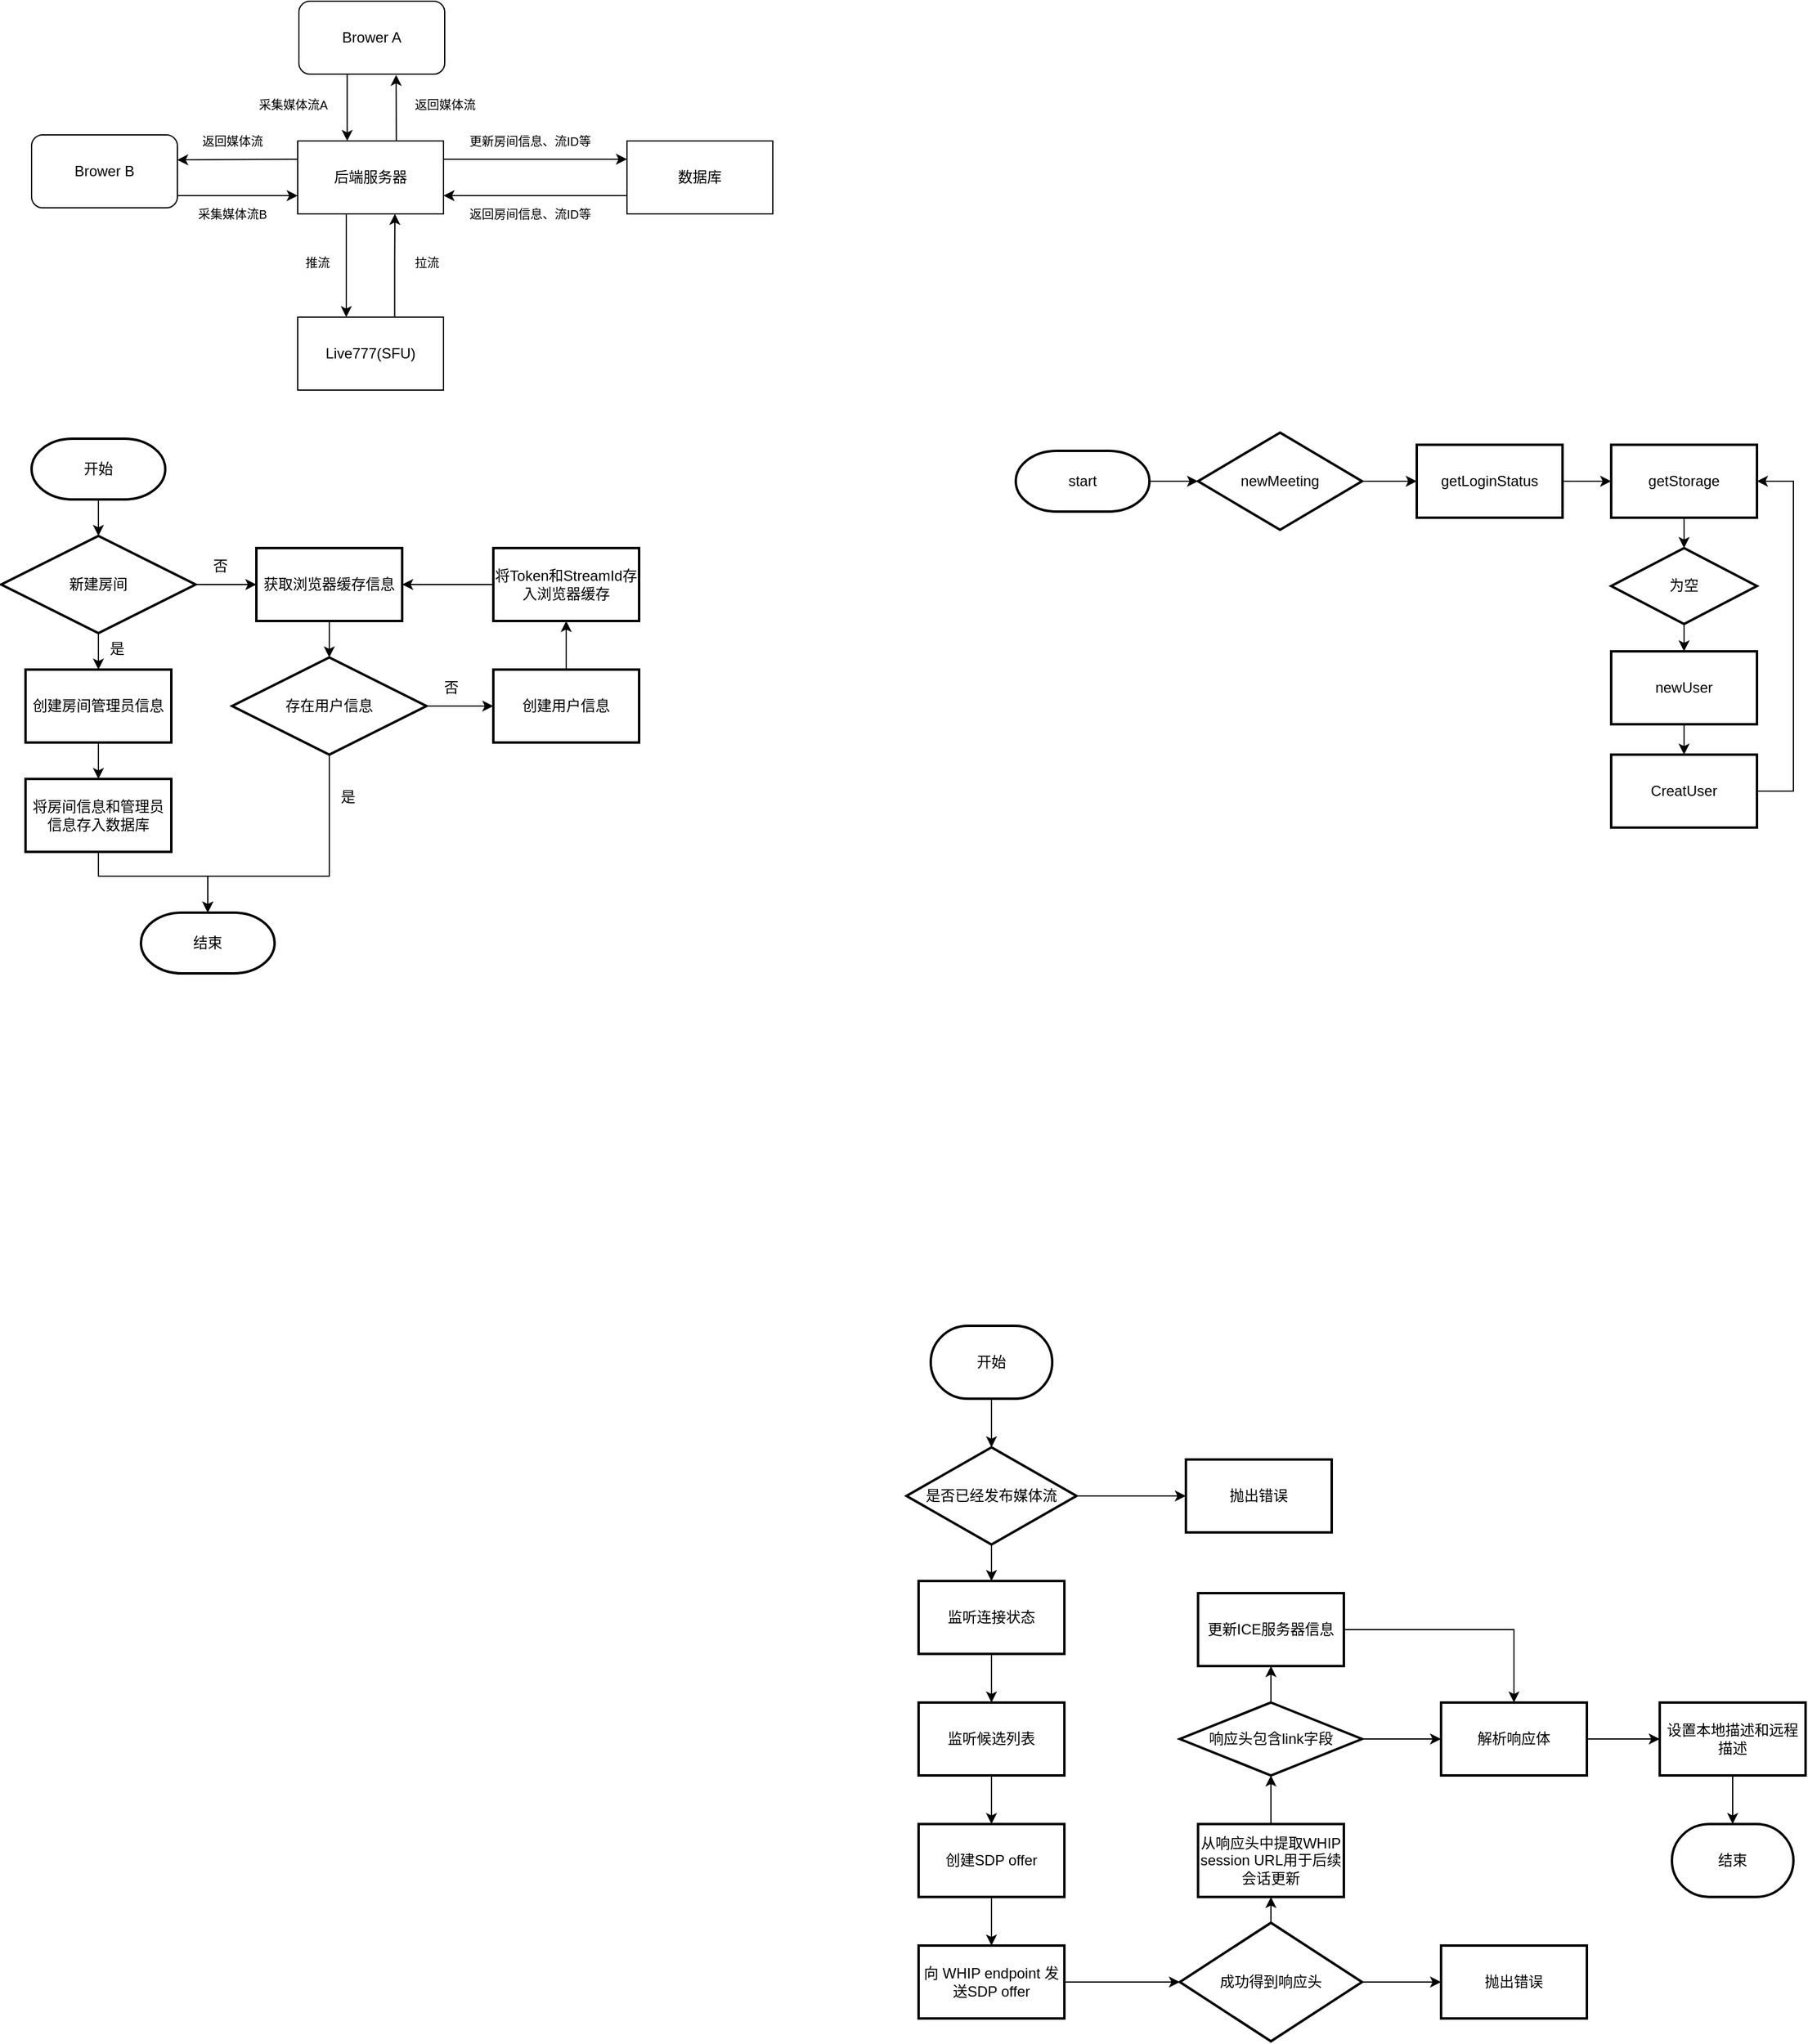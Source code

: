 <mxfile version="26.2.14">
  <diagram name="第 1 页" id="IJGbnoU1Glra_pV7yRjn">
    <mxGraphModel dx="591" dy="628" grid="1" gridSize="10" guides="1" tooltips="1" connect="1" arrows="1" fold="1" page="1" pageScale="1" pageWidth="827" pageHeight="1169" math="0" shadow="0">
      <root>
        <mxCell id="0" />
        <mxCell id="1" parent="0" />
        <mxCell id="221bUUAiKaxn2Sf912eD-33" style="rounded=0;orthogonalLoop=1;jettySize=auto;html=1;exitX=1;exitY=0.833;exitDx=0;exitDy=0;exitPerimeter=0;" parent="1" source="221bUUAiKaxn2Sf912eD-37" edge="1">
          <mxGeometry relative="1" as="geometry">
            <mxPoint x="242.793" y="271.776" as="sourcePoint" />
            <mxPoint x="349" y="270" as="targetPoint" />
          </mxGeometry>
        </mxCell>
        <mxCell id="221bUUAiKaxn2Sf912eD-21" value="" style="edgeStyle=orthogonalEdgeStyle;rounded=0;orthogonalLoop=1;jettySize=auto;html=1;" parent="1" source="221bUUAiKaxn2Sf912eD-7" target="221bUUAiKaxn2Sf912eD-15" edge="1">
          <mxGeometry relative="1" as="geometry">
            <Array as="points">
              <mxPoint x="509" y="240" />
              <mxPoint x="509" y="240" />
            </Array>
          </mxGeometry>
        </mxCell>
        <mxCell id="221bUUAiKaxn2Sf912eD-7" value="后端服务器" style="rounded=0;whiteSpace=wrap;html=1;" parent="1" vertex="1">
          <mxGeometry x="349" y="225" width="120" height="60" as="geometry" />
        </mxCell>
        <mxCell id="221bUUAiKaxn2Sf912eD-15" value="数据库" style="rounded=0;whiteSpace=wrap;html=1;" parent="1" vertex="1">
          <mxGeometry x="620" y="225" width="120" height="60" as="geometry" />
        </mxCell>
        <mxCell id="221bUUAiKaxn2Sf912eD-16" value="Live777(SFU)" style="rounded=0;whiteSpace=wrap;html=1;" parent="1" vertex="1">
          <mxGeometry x="349" y="370" width="120" height="60" as="geometry" />
        </mxCell>
        <mxCell id="221bUUAiKaxn2Sf912eD-22" value="" style="edgeStyle=orthogonalEdgeStyle;rounded=0;orthogonalLoop=1;jettySize=auto;html=1;exitX=0;exitY=0.75;exitDx=0;exitDy=0;" parent="1" source="221bUUAiKaxn2Sf912eD-15" edge="1">
          <mxGeometry relative="1" as="geometry">
            <mxPoint x="559" y="270" as="sourcePoint" />
            <mxPoint x="469" y="270" as="targetPoint" />
            <Array as="points" />
          </mxGeometry>
        </mxCell>
        <mxCell id="221bUUAiKaxn2Sf912eD-23" value="" style="edgeStyle=orthogonalEdgeStyle;rounded=0;orthogonalLoop=1;jettySize=auto;html=1;" parent="1" edge="1">
          <mxGeometry relative="1" as="geometry">
            <mxPoint x="389" y="285" as="sourcePoint" />
            <mxPoint x="389" y="370" as="targetPoint" />
            <Array as="points" />
          </mxGeometry>
        </mxCell>
        <mxCell id="221bUUAiKaxn2Sf912eD-24" value="" style="edgeStyle=orthogonalEdgeStyle;rounded=0;orthogonalLoop=1;jettySize=auto;html=1;entryX=0.25;entryY=0;entryDx=0;entryDy=0;exitX=0.665;exitY=0.003;exitDx=0;exitDy=0;exitPerimeter=0;" parent="1" source="221bUUAiKaxn2Sf912eD-16" edge="1">
          <mxGeometry relative="1" as="geometry">
            <mxPoint x="429" y="360" as="sourcePoint" />
            <mxPoint x="429" y="285" as="targetPoint" />
            <Array as="points" />
          </mxGeometry>
        </mxCell>
        <mxCell id="221bUUAiKaxn2Sf912eD-25" value="&lt;font style=&quot;font-size: 10px;&quot;&gt;更新房间信息、流ID等&lt;/font&gt;" style="text;html=1;align=center;verticalAlign=middle;resizable=0;points=[];autosize=1;strokeColor=none;fillColor=none;" parent="1" vertex="1">
          <mxGeometry x="480" y="210" width="120" height="30" as="geometry" />
        </mxCell>
        <mxCell id="221bUUAiKaxn2Sf912eD-26" value="&lt;font style=&quot;font-size: 10px;&quot;&gt;返回房间信息、流ID等&lt;/font&gt;" style="text;html=1;align=center;verticalAlign=middle;resizable=0;points=[];autosize=1;strokeColor=none;fillColor=none;" parent="1" vertex="1">
          <mxGeometry x="480" y="270" width="120" height="30" as="geometry" />
        </mxCell>
        <mxCell id="221bUUAiKaxn2Sf912eD-27" value="&lt;font style=&quot;font-size: 10px;&quot;&gt;推流&lt;/font&gt;" style="text;html=1;align=center;verticalAlign=middle;resizable=0;points=[];autosize=1;strokeColor=none;fillColor=none;" parent="1" vertex="1">
          <mxGeometry x="345" y="310" width="40" height="30" as="geometry" />
        </mxCell>
        <mxCell id="221bUUAiKaxn2Sf912eD-34" style="rounded=0;orthogonalLoop=1;jettySize=auto;html=1;exitX=0;exitY=0.25;exitDx=0;exitDy=0;entryX=0.999;entryY=0.343;entryDx=0;entryDy=0;entryPerimeter=0;" parent="1" source="221bUUAiKaxn2Sf912eD-7" target="221bUUAiKaxn2Sf912eD-37" edge="1">
          <mxGeometry relative="1" as="geometry">
            <mxPoint x="349" y="230" as="sourcePoint" />
            <mxPoint x="242.793" y="233.224" as="targetPoint" />
          </mxGeometry>
        </mxCell>
        <mxCell id="221bUUAiKaxn2Sf912eD-37" value="Brower B" style="rounded=1;whiteSpace=wrap;html=1;" parent="1" vertex="1">
          <mxGeometry x="130" y="220" width="120" height="60" as="geometry" />
        </mxCell>
        <mxCell id="221bUUAiKaxn2Sf912eD-38" value="Brower A" style="rounded=1;whiteSpace=wrap;html=1;" parent="1" vertex="1">
          <mxGeometry x="350" y="110" width="120" height="60" as="geometry" />
        </mxCell>
        <mxCell id="221bUUAiKaxn2Sf912eD-40" value="" style="endArrow=classic;html=1;rounded=0;entryX=0.639;entryY=1.007;entryDx=0;entryDy=0;exitX=0.649;exitY=-0.003;exitDx=0;exitDy=0;entryPerimeter=0;exitPerimeter=0;" parent="1" edge="1">
          <mxGeometry width="50" height="50" relative="1" as="geometry">
            <mxPoint x="430.2" y="225" as="sourcePoint" />
            <mxPoint x="430.0" y="170.6" as="targetPoint" />
          </mxGeometry>
        </mxCell>
        <mxCell id="221bUUAiKaxn2Sf912eD-41" value="" style="endArrow=classic;html=1;rounded=0;entryX=0.639;entryY=1.007;entryDx=0;entryDy=0;exitX=0.649;exitY=-0.003;exitDx=0;exitDy=0;entryPerimeter=0;exitPerimeter=0;" parent="1" edge="1">
          <mxGeometry width="50" height="50" relative="1" as="geometry">
            <mxPoint x="389.74" y="170" as="sourcePoint" />
            <mxPoint x="389.74" y="225" as="targetPoint" />
          </mxGeometry>
        </mxCell>
        <mxCell id="221bUUAiKaxn2Sf912eD-42" value="&lt;font style=&quot;font-size: 10px;&quot;&gt;拉流&lt;/font&gt;" style="text;html=1;align=center;verticalAlign=middle;resizable=0;points=[];autosize=1;strokeColor=none;fillColor=none;" parent="1" vertex="1">
          <mxGeometry x="435" y="310" width="40" height="30" as="geometry" />
        </mxCell>
        <mxCell id="221bUUAiKaxn2Sf912eD-43" value="&lt;font style=&quot;font-size: 10px;&quot;&gt;采集媒体流A&lt;/font&gt;" style="text;html=1;align=center;verticalAlign=middle;resizable=0;points=[];autosize=1;strokeColor=none;fillColor=none;" parent="1" vertex="1">
          <mxGeometry x="305" y="180" width="80" height="30" as="geometry" />
        </mxCell>
        <mxCell id="221bUUAiKaxn2Sf912eD-44" value="&lt;font style=&quot;font-size: 10px;&quot;&gt;采集媒体流B&lt;/font&gt;" style="text;html=1;align=center;verticalAlign=middle;resizable=0;points=[];autosize=1;strokeColor=none;fillColor=none;" parent="1" vertex="1">
          <mxGeometry x="255" y="270" width="80" height="30" as="geometry" />
        </mxCell>
        <mxCell id="221bUUAiKaxn2Sf912eD-45" value="&lt;font style=&quot;font-size: 10px;&quot;&gt;返回媒体流&lt;/font&gt;" style="text;html=1;align=center;verticalAlign=middle;resizable=0;points=[];autosize=1;strokeColor=none;fillColor=none;" parent="1" vertex="1">
          <mxGeometry x="435" y="180" width="70" height="30" as="geometry" />
        </mxCell>
        <mxCell id="221bUUAiKaxn2Sf912eD-46" value="&lt;font style=&quot;font-size: 10px;&quot;&gt;返回媒体流&lt;/font&gt;" style="text;html=1;align=center;verticalAlign=middle;resizable=0;points=[];autosize=1;strokeColor=none;fillColor=none;" parent="1" vertex="1">
          <mxGeometry x="260" y="210" width="70" height="30" as="geometry" />
        </mxCell>
        <mxCell id="VNRKLU0AiTXSvMPUa9KE-11" value="" style="edgeStyle=orthogonalEdgeStyle;rounded=0;orthogonalLoop=1;jettySize=auto;html=1;" edge="1" parent="1" source="VNRKLU0AiTXSvMPUa9KE-2" target="VNRKLU0AiTXSvMPUa9KE-3">
          <mxGeometry relative="1" as="geometry" />
        </mxCell>
        <mxCell id="VNRKLU0AiTXSvMPUa9KE-2" value="开始" style="strokeWidth=2;html=1;shape=mxgraph.flowchart.terminator;whiteSpace=wrap;" vertex="1" parent="1">
          <mxGeometry x="130" y="470" width="110" height="50" as="geometry" />
        </mxCell>
        <mxCell id="VNRKLU0AiTXSvMPUa9KE-13" value="" style="edgeStyle=orthogonalEdgeStyle;rounded=0;orthogonalLoop=1;jettySize=auto;html=1;" edge="1" parent="1" source="VNRKLU0AiTXSvMPUa9KE-3" target="VNRKLU0AiTXSvMPUa9KE-12">
          <mxGeometry relative="1" as="geometry" />
        </mxCell>
        <mxCell id="VNRKLU0AiTXSvMPUa9KE-16" value="" style="edgeStyle=orthogonalEdgeStyle;rounded=0;orthogonalLoop=1;jettySize=auto;html=1;" edge="1" parent="1" source="VNRKLU0AiTXSvMPUa9KE-3" target="VNRKLU0AiTXSvMPUa9KE-15">
          <mxGeometry relative="1" as="geometry" />
        </mxCell>
        <mxCell id="VNRKLU0AiTXSvMPUa9KE-3" value="新建房间" style="strokeWidth=2;html=1;shape=mxgraph.flowchart.decision;whiteSpace=wrap;" vertex="1" parent="1">
          <mxGeometry x="105" y="550" width="160" height="80" as="geometry" />
        </mxCell>
        <mxCell id="VNRKLU0AiTXSvMPUa9KE-35" value="" style="edgeStyle=orthogonalEdgeStyle;rounded=0;orthogonalLoop=1;jettySize=auto;html=1;" edge="1" parent="1" source="VNRKLU0AiTXSvMPUa9KE-12" target="VNRKLU0AiTXSvMPUa9KE-34">
          <mxGeometry relative="1" as="geometry" />
        </mxCell>
        <mxCell id="VNRKLU0AiTXSvMPUa9KE-12" value="创建房间管理员信息" style="whiteSpace=wrap;html=1;strokeWidth=2;" vertex="1" parent="1">
          <mxGeometry x="125" y="660" width="120" height="60" as="geometry" />
        </mxCell>
        <mxCell id="VNRKLU0AiTXSvMPUa9KE-14" value="是" style="text;html=1;align=center;verticalAlign=middle;resizable=0;points=[];autosize=1;strokeColor=none;fillColor=none;" vertex="1" parent="1">
          <mxGeometry x="180" y="628" width="40" height="30" as="geometry" />
        </mxCell>
        <mxCell id="VNRKLU0AiTXSvMPUa9KE-19" value="" style="edgeStyle=orthogonalEdgeStyle;rounded=0;orthogonalLoop=1;jettySize=auto;html=1;" edge="1" parent="1" source="VNRKLU0AiTXSvMPUa9KE-15" target="VNRKLU0AiTXSvMPUa9KE-18">
          <mxGeometry relative="1" as="geometry" />
        </mxCell>
        <mxCell id="VNRKLU0AiTXSvMPUa9KE-15" value="获取浏览器缓存信息" style="whiteSpace=wrap;html=1;strokeWidth=2;" vertex="1" parent="1">
          <mxGeometry x="315" y="560" width="120" height="60" as="geometry" />
        </mxCell>
        <mxCell id="VNRKLU0AiTXSvMPUa9KE-17" value="否" style="text;html=1;align=center;verticalAlign=middle;resizable=0;points=[];autosize=1;strokeColor=none;fillColor=none;" vertex="1" parent="1">
          <mxGeometry x="265" y="560" width="40" height="30" as="geometry" />
        </mxCell>
        <mxCell id="VNRKLU0AiTXSvMPUa9KE-24" value="" style="edgeStyle=orthogonalEdgeStyle;rounded=0;orthogonalLoop=1;jettySize=auto;html=1;" edge="1" parent="1" source="VNRKLU0AiTXSvMPUa9KE-18" target="VNRKLU0AiTXSvMPUa9KE-23">
          <mxGeometry relative="1" as="geometry" />
        </mxCell>
        <mxCell id="VNRKLU0AiTXSvMPUa9KE-38" style="edgeStyle=orthogonalEdgeStyle;rounded=0;orthogonalLoop=1;jettySize=auto;html=1;" edge="1" parent="1" source="VNRKLU0AiTXSvMPUa9KE-18" target="VNRKLU0AiTXSvMPUa9KE-36">
          <mxGeometry relative="1" as="geometry">
            <Array as="points">
              <mxPoint x="375" y="830" />
              <mxPoint x="275" y="830" />
            </Array>
          </mxGeometry>
        </mxCell>
        <mxCell id="VNRKLU0AiTXSvMPUa9KE-18" value="存在用户信息" style="strokeWidth=2;html=1;shape=mxgraph.flowchart.decision;whiteSpace=wrap;" vertex="1" parent="1">
          <mxGeometry x="295" y="650" width="160" height="80" as="geometry" />
        </mxCell>
        <mxCell id="VNRKLU0AiTXSvMPUa9KE-22" value="是" style="text;html=1;align=center;verticalAlign=middle;resizable=0;points=[];autosize=1;strokeColor=none;fillColor=none;" vertex="1" parent="1">
          <mxGeometry x="370" y="750" width="40" height="30" as="geometry" />
        </mxCell>
        <mxCell id="VNRKLU0AiTXSvMPUa9KE-27" value="" style="edgeStyle=orthogonalEdgeStyle;rounded=0;orthogonalLoop=1;jettySize=auto;html=1;" edge="1" parent="1" source="VNRKLU0AiTXSvMPUa9KE-23" target="VNRKLU0AiTXSvMPUa9KE-26">
          <mxGeometry relative="1" as="geometry" />
        </mxCell>
        <mxCell id="VNRKLU0AiTXSvMPUa9KE-23" value="创建用户信息" style="whiteSpace=wrap;html=1;strokeWidth=2;" vertex="1" parent="1">
          <mxGeometry x="510" y="660" width="120" height="60" as="geometry" />
        </mxCell>
        <mxCell id="VNRKLU0AiTXSvMPUa9KE-25" value="否" style="text;html=1;align=center;verticalAlign=middle;resizable=0;points=[];autosize=1;strokeColor=none;fillColor=none;" vertex="1" parent="1">
          <mxGeometry x="455" y="660" width="40" height="30" as="geometry" />
        </mxCell>
        <mxCell id="VNRKLU0AiTXSvMPUa9KE-33" style="edgeStyle=orthogonalEdgeStyle;rounded=0;orthogonalLoop=1;jettySize=auto;html=1;entryX=1;entryY=0.5;entryDx=0;entryDy=0;" edge="1" parent="1" source="VNRKLU0AiTXSvMPUa9KE-26" target="VNRKLU0AiTXSvMPUa9KE-15">
          <mxGeometry relative="1" as="geometry" />
        </mxCell>
        <mxCell id="VNRKLU0AiTXSvMPUa9KE-26" value="将Token和StreamId存入浏览器缓存" style="whiteSpace=wrap;html=1;strokeWidth=2;" vertex="1" parent="1">
          <mxGeometry x="510" y="560" width="120" height="60" as="geometry" />
        </mxCell>
        <mxCell id="VNRKLU0AiTXSvMPUa9KE-34" value="将房间信息和管理员信息存入数据库" style="whiteSpace=wrap;html=1;strokeWidth=2;" vertex="1" parent="1">
          <mxGeometry x="125" y="750" width="120" height="60" as="geometry" />
        </mxCell>
        <mxCell id="VNRKLU0AiTXSvMPUa9KE-36" value="结束" style="strokeWidth=2;html=1;shape=mxgraph.flowchart.terminator;whiteSpace=wrap;" vertex="1" parent="1">
          <mxGeometry x="220" y="860" width="110" height="50" as="geometry" />
        </mxCell>
        <mxCell id="VNRKLU0AiTXSvMPUa9KE-37" style="edgeStyle=orthogonalEdgeStyle;rounded=0;orthogonalLoop=1;jettySize=auto;html=1;entryX=0.5;entryY=0;entryDx=0;entryDy=0;entryPerimeter=0;" edge="1" parent="1" source="VNRKLU0AiTXSvMPUa9KE-34" target="VNRKLU0AiTXSvMPUa9KE-36">
          <mxGeometry relative="1" as="geometry">
            <Array as="points">
              <mxPoint x="185" y="830" />
              <mxPoint x="275" y="830" />
            </Array>
          </mxGeometry>
        </mxCell>
        <mxCell id="VNRKLU0AiTXSvMPUa9KE-42" value="" style="edgeStyle=orthogonalEdgeStyle;rounded=0;orthogonalLoop=1;jettySize=auto;html=1;" edge="1" parent="1" source="VNRKLU0AiTXSvMPUa9KE-39" target="VNRKLU0AiTXSvMPUa9KE-41">
          <mxGeometry relative="1" as="geometry" />
        </mxCell>
        <mxCell id="VNRKLU0AiTXSvMPUa9KE-39" value="start" style="strokeWidth=2;html=1;shape=mxgraph.flowchart.terminator;whiteSpace=wrap;" vertex="1" parent="1">
          <mxGeometry x="940" y="480" width="110" height="50" as="geometry" />
        </mxCell>
        <mxCell id="VNRKLU0AiTXSvMPUa9KE-44" value="" style="edgeStyle=orthogonalEdgeStyle;rounded=0;orthogonalLoop=1;jettySize=auto;html=1;" edge="1" parent="1" source="VNRKLU0AiTXSvMPUa9KE-41" target="VNRKLU0AiTXSvMPUa9KE-43">
          <mxGeometry relative="1" as="geometry" />
        </mxCell>
        <mxCell id="VNRKLU0AiTXSvMPUa9KE-41" value="newMeeting" style="rhombus;whiteSpace=wrap;html=1;strokeWidth=2;" vertex="1" parent="1">
          <mxGeometry x="1090" y="465" width="135" height="80" as="geometry" />
        </mxCell>
        <mxCell id="VNRKLU0AiTXSvMPUa9KE-46" value="" style="edgeStyle=orthogonalEdgeStyle;rounded=0;orthogonalLoop=1;jettySize=auto;html=1;" edge="1" parent="1" source="VNRKLU0AiTXSvMPUa9KE-43" target="VNRKLU0AiTXSvMPUa9KE-45">
          <mxGeometry relative="1" as="geometry" />
        </mxCell>
        <mxCell id="VNRKLU0AiTXSvMPUa9KE-43" value="getLoginStatus" style="whiteSpace=wrap;html=1;strokeWidth=2;" vertex="1" parent="1">
          <mxGeometry x="1270" y="475" width="120" height="60" as="geometry" />
        </mxCell>
        <mxCell id="VNRKLU0AiTXSvMPUa9KE-48" value="" style="edgeStyle=orthogonalEdgeStyle;rounded=0;orthogonalLoop=1;jettySize=auto;html=1;" edge="1" parent="1" source="VNRKLU0AiTXSvMPUa9KE-45" target="VNRKLU0AiTXSvMPUa9KE-47">
          <mxGeometry relative="1" as="geometry" />
        </mxCell>
        <mxCell id="VNRKLU0AiTXSvMPUa9KE-45" value="getStorage" style="whiteSpace=wrap;html=1;strokeWidth=2;" vertex="1" parent="1">
          <mxGeometry x="1430" y="475" width="120" height="60" as="geometry" />
        </mxCell>
        <mxCell id="VNRKLU0AiTXSvMPUa9KE-51" value="" style="edgeStyle=orthogonalEdgeStyle;rounded=0;orthogonalLoop=1;jettySize=auto;html=1;" edge="1" parent="1" source="VNRKLU0AiTXSvMPUa9KE-47" target="VNRKLU0AiTXSvMPUa9KE-50">
          <mxGeometry relative="1" as="geometry" />
        </mxCell>
        <mxCell id="VNRKLU0AiTXSvMPUa9KE-47" value="为空" style="rhombus;whiteSpace=wrap;html=1;strokeWidth=2;" vertex="1" parent="1">
          <mxGeometry x="1430" y="560" width="120" height="62.5" as="geometry" />
        </mxCell>
        <mxCell id="VNRKLU0AiTXSvMPUa9KE-53" value="" style="edgeStyle=orthogonalEdgeStyle;rounded=0;orthogonalLoop=1;jettySize=auto;html=1;" edge="1" parent="1" source="VNRKLU0AiTXSvMPUa9KE-50" target="VNRKLU0AiTXSvMPUa9KE-52">
          <mxGeometry relative="1" as="geometry" />
        </mxCell>
        <mxCell id="VNRKLU0AiTXSvMPUa9KE-50" value="newUser" style="whiteSpace=wrap;html=1;strokeWidth=2;" vertex="1" parent="1">
          <mxGeometry x="1430" y="645" width="120" height="60" as="geometry" />
        </mxCell>
        <mxCell id="VNRKLU0AiTXSvMPUa9KE-54" style="edgeStyle=orthogonalEdgeStyle;rounded=0;orthogonalLoop=1;jettySize=auto;html=1;entryX=1;entryY=0.5;entryDx=0;entryDy=0;" edge="1" parent="1" source="VNRKLU0AiTXSvMPUa9KE-52" target="VNRKLU0AiTXSvMPUa9KE-45">
          <mxGeometry relative="1" as="geometry">
            <Array as="points">
              <mxPoint x="1580" y="760" />
              <mxPoint x="1580" y="505" />
            </Array>
          </mxGeometry>
        </mxCell>
        <mxCell id="VNRKLU0AiTXSvMPUa9KE-52" value="CreatUser" style="whiteSpace=wrap;html=1;strokeWidth=2;" vertex="1" parent="1">
          <mxGeometry x="1430" y="730" width="120" height="60" as="geometry" />
        </mxCell>
        <mxCell id="VNRKLU0AiTXSvMPUa9KE-58" value="" style="edgeStyle=orthogonalEdgeStyle;rounded=0;orthogonalLoop=1;jettySize=auto;html=1;" edge="1" parent="1" source="VNRKLU0AiTXSvMPUa9KE-55" target="VNRKLU0AiTXSvMPUa9KE-57">
          <mxGeometry relative="1" as="geometry" />
        </mxCell>
        <mxCell id="VNRKLU0AiTXSvMPUa9KE-55" value="开始" style="strokeWidth=2;html=1;shape=mxgraph.flowchart.terminator;whiteSpace=wrap;" vertex="1" parent="1">
          <mxGeometry x="870" y="1200" width="100" height="60" as="geometry" />
        </mxCell>
        <mxCell id="VNRKLU0AiTXSvMPUa9KE-60" value="" style="edgeStyle=orthogonalEdgeStyle;rounded=0;orthogonalLoop=1;jettySize=auto;html=1;" edge="1" parent="1" source="VNRKLU0AiTXSvMPUa9KE-57" target="VNRKLU0AiTXSvMPUa9KE-59">
          <mxGeometry relative="1" as="geometry" />
        </mxCell>
        <mxCell id="VNRKLU0AiTXSvMPUa9KE-62" value="" style="edgeStyle=orthogonalEdgeStyle;rounded=0;orthogonalLoop=1;jettySize=auto;html=1;" edge="1" parent="1" source="VNRKLU0AiTXSvMPUa9KE-57" target="VNRKLU0AiTXSvMPUa9KE-61">
          <mxGeometry relative="1" as="geometry" />
        </mxCell>
        <mxCell id="VNRKLU0AiTXSvMPUa9KE-57" value="是否已经发布媒体流" style="rhombus;whiteSpace=wrap;html=1;strokeWidth=2;" vertex="1" parent="1">
          <mxGeometry x="850" y="1300" width="140" height="80" as="geometry" />
        </mxCell>
        <mxCell id="VNRKLU0AiTXSvMPUa9KE-64" value="" style="edgeStyle=orthogonalEdgeStyle;rounded=0;orthogonalLoop=1;jettySize=auto;html=1;" edge="1" parent="1" source="VNRKLU0AiTXSvMPUa9KE-59" target="VNRKLU0AiTXSvMPUa9KE-63">
          <mxGeometry relative="1" as="geometry" />
        </mxCell>
        <mxCell id="VNRKLU0AiTXSvMPUa9KE-59" value="监听连接状态" style="whiteSpace=wrap;html=1;strokeWidth=2;" vertex="1" parent="1">
          <mxGeometry x="860" y="1410" width="120" height="60" as="geometry" />
        </mxCell>
        <mxCell id="VNRKLU0AiTXSvMPUa9KE-61" value="抛出错误" style="whiteSpace=wrap;html=1;strokeWidth=2;" vertex="1" parent="1">
          <mxGeometry x="1080" y="1310" width="120" height="60" as="geometry" />
        </mxCell>
        <mxCell id="VNRKLU0AiTXSvMPUa9KE-66" value="" style="edgeStyle=orthogonalEdgeStyle;rounded=0;orthogonalLoop=1;jettySize=auto;html=1;" edge="1" parent="1" source="VNRKLU0AiTXSvMPUa9KE-63" target="VNRKLU0AiTXSvMPUa9KE-65">
          <mxGeometry relative="1" as="geometry" />
        </mxCell>
        <mxCell id="VNRKLU0AiTXSvMPUa9KE-63" value="监听候选列表" style="whiteSpace=wrap;html=1;strokeWidth=2;" vertex="1" parent="1">
          <mxGeometry x="860" y="1510" width="120" height="60" as="geometry" />
        </mxCell>
        <mxCell id="VNRKLU0AiTXSvMPUa9KE-68" value="" style="edgeStyle=orthogonalEdgeStyle;rounded=0;orthogonalLoop=1;jettySize=auto;html=1;" edge="1" parent="1" source="VNRKLU0AiTXSvMPUa9KE-65" target="VNRKLU0AiTXSvMPUa9KE-67">
          <mxGeometry relative="1" as="geometry" />
        </mxCell>
        <mxCell id="VNRKLU0AiTXSvMPUa9KE-65" value="创建SDP offer" style="whiteSpace=wrap;html=1;strokeWidth=2;" vertex="1" parent="1">
          <mxGeometry x="860" y="1610" width="120" height="60" as="geometry" />
        </mxCell>
        <mxCell id="VNRKLU0AiTXSvMPUa9KE-70" value="" style="edgeStyle=orthogonalEdgeStyle;rounded=0;orthogonalLoop=1;jettySize=auto;html=1;" edge="1" parent="1" source="VNRKLU0AiTXSvMPUa9KE-67" target="VNRKLU0AiTXSvMPUa9KE-69">
          <mxGeometry relative="1" as="geometry" />
        </mxCell>
        <mxCell id="VNRKLU0AiTXSvMPUa9KE-67" value="向 WHIP endpoint 发送SDP offer" style="whiteSpace=wrap;html=1;strokeWidth=2;" vertex="1" parent="1">
          <mxGeometry x="860" y="1710" width="120" height="60" as="geometry" />
        </mxCell>
        <mxCell id="VNRKLU0AiTXSvMPUa9KE-72" value="" style="edgeStyle=orthogonalEdgeStyle;rounded=0;orthogonalLoop=1;jettySize=auto;html=1;" edge="1" parent="1" source="VNRKLU0AiTXSvMPUa9KE-69" target="VNRKLU0AiTXSvMPUa9KE-71">
          <mxGeometry relative="1" as="geometry" />
        </mxCell>
        <mxCell id="VNRKLU0AiTXSvMPUa9KE-88" value="" style="edgeStyle=orthogonalEdgeStyle;rounded=0;orthogonalLoop=1;jettySize=auto;html=1;" edge="1" parent="1" source="VNRKLU0AiTXSvMPUa9KE-69" target="VNRKLU0AiTXSvMPUa9KE-87">
          <mxGeometry relative="1" as="geometry" />
        </mxCell>
        <mxCell id="VNRKLU0AiTXSvMPUa9KE-69" value="成功得到响应头" style="rhombus;whiteSpace=wrap;html=1;strokeWidth=2;" vertex="1" parent="1">
          <mxGeometry x="1075" y="1691.25" width="150" height="97.5" as="geometry" />
        </mxCell>
        <mxCell id="VNRKLU0AiTXSvMPUa9KE-74" value="" style="edgeStyle=orthogonalEdgeStyle;rounded=0;orthogonalLoop=1;jettySize=auto;html=1;" edge="1" parent="1" source="VNRKLU0AiTXSvMPUa9KE-71" target="VNRKLU0AiTXSvMPUa9KE-73">
          <mxGeometry relative="1" as="geometry" />
        </mxCell>
        <mxCell id="VNRKLU0AiTXSvMPUa9KE-71" value="从响应头中提取WHIP session URL用于后续会话更新" style="whiteSpace=wrap;html=1;strokeWidth=2;" vertex="1" parent="1">
          <mxGeometry x="1090" y="1610" width="120" height="60" as="geometry" />
        </mxCell>
        <mxCell id="VNRKLU0AiTXSvMPUa9KE-76" value="" style="edgeStyle=orthogonalEdgeStyle;rounded=0;orthogonalLoop=1;jettySize=auto;html=1;" edge="1" parent="1" source="VNRKLU0AiTXSvMPUa9KE-73" target="VNRKLU0AiTXSvMPUa9KE-75">
          <mxGeometry relative="1" as="geometry" />
        </mxCell>
        <mxCell id="VNRKLU0AiTXSvMPUa9KE-78" value="" style="edgeStyle=orthogonalEdgeStyle;rounded=0;orthogonalLoop=1;jettySize=auto;html=1;" edge="1" parent="1" source="VNRKLU0AiTXSvMPUa9KE-73" target="VNRKLU0AiTXSvMPUa9KE-77">
          <mxGeometry relative="1" as="geometry" />
        </mxCell>
        <mxCell id="VNRKLU0AiTXSvMPUa9KE-73" value="响应头包含link字段" style="strokeWidth=2;html=1;shape=mxgraph.flowchart.decision;whiteSpace=wrap;" vertex="1" parent="1">
          <mxGeometry x="1075" y="1510" width="150" height="60" as="geometry" />
        </mxCell>
        <mxCell id="VNRKLU0AiTXSvMPUa9KE-79" style="edgeStyle=orthogonalEdgeStyle;rounded=0;orthogonalLoop=1;jettySize=auto;html=1;entryX=0.5;entryY=0;entryDx=0;entryDy=0;" edge="1" parent="1" source="VNRKLU0AiTXSvMPUa9KE-75" target="VNRKLU0AiTXSvMPUa9KE-77">
          <mxGeometry relative="1" as="geometry" />
        </mxCell>
        <mxCell id="VNRKLU0AiTXSvMPUa9KE-75" value="更新ICE服务器信息" style="whiteSpace=wrap;html=1;strokeWidth=2;" vertex="1" parent="1">
          <mxGeometry x="1090" y="1420" width="120" height="60" as="geometry" />
        </mxCell>
        <mxCell id="VNRKLU0AiTXSvMPUa9KE-81" value="" style="edgeStyle=orthogonalEdgeStyle;rounded=0;orthogonalLoop=1;jettySize=auto;html=1;" edge="1" parent="1" source="VNRKLU0AiTXSvMPUa9KE-77" target="VNRKLU0AiTXSvMPUa9KE-80">
          <mxGeometry relative="1" as="geometry" />
        </mxCell>
        <mxCell id="VNRKLU0AiTXSvMPUa9KE-77" value="解析响应体" style="whiteSpace=wrap;html=1;strokeWidth=2;" vertex="1" parent="1">
          <mxGeometry x="1290" y="1510" width="120" height="60" as="geometry" />
        </mxCell>
        <mxCell id="VNRKLU0AiTXSvMPUa9KE-83" value="" style="edgeStyle=orthogonalEdgeStyle;rounded=0;orthogonalLoop=1;jettySize=auto;html=1;entryX=0.5;entryY=0;entryDx=0;entryDy=0;entryPerimeter=0;" edge="1" parent="1" source="VNRKLU0AiTXSvMPUa9KE-80" target="VNRKLU0AiTXSvMPUa9KE-84">
          <mxGeometry relative="1" as="geometry">
            <mxPoint x="1530" y="1610" as="targetPoint" />
          </mxGeometry>
        </mxCell>
        <mxCell id="VNRKLU0AiTXSvMPUa9KE-80" value="设置本地描述和远程描述" style="whiteSpace=wrap;html=1;strokeWidth=2;" vertex="1" parent="1">
          <mxGeometry x="1470" y="1510" width="120" height="60" as="geometry" />
        </mxCell>
        <mxCell id="VNRKLU0AiTXSvMPUa9KE-84" value="结束" style="strokeWidth=2;html=1;shape=mxgraph.flowchart.terminator;whiteSpace=wrap;" vertex="1" parent="1">
          <mxGeometry x="1480" y="1610" width="100" height="60" as="geometry" />
        </mxCell>
        <mxCell id="VNRKLU0AiTXSvMPUa9KE-87" value="抛出错误" style="whiteSpace=wrap;html=1;strokeWidth=2;" vertex="1" parent="1">
          <mxGeometry x="1290" y="1710" width="120" height="60" as="geometry" />
        </mxCell>
      </root>
    </mxGraphModel>
  </diagram>
</mxfile>
